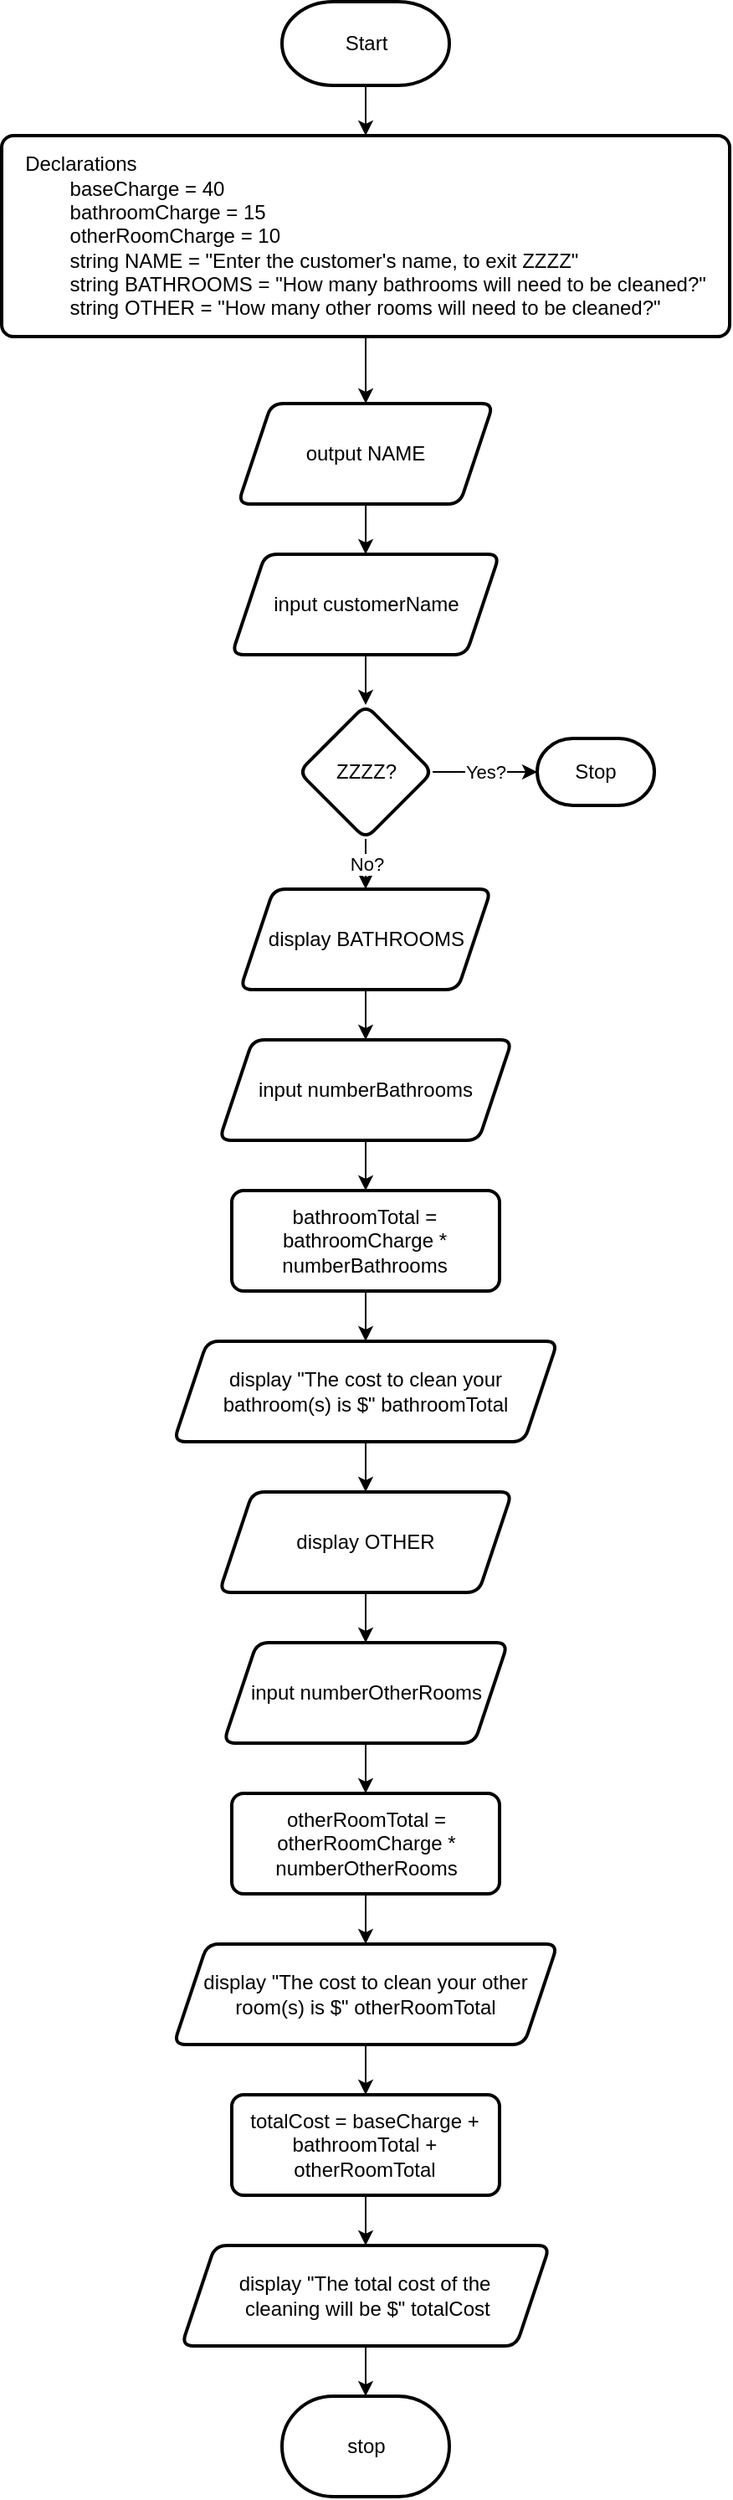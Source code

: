 <mxfile version="28.2.0">
  <diagram name="Page-1" id="HhvsPXq_q-MOT7obJK1h">
    <mxGraphModel dx="968" dy="583" grid="1" gridSize="10" guides="1" tooltips="1" connect="1" arrows="1" fold="1" page="1" pageScale="1" pageWidth="850" pageHeight="1100" math="0" shadow="0">
      <root>
        <mxCell id="0" />
        <mxCell id="1" parent="0" />
        <mxCell id="F8O-gol6VWZ1Z-7q0G7--53" value="" style="group" vertex="1" connectable="0" parent="1">
          <mxGeometry x="200" y="50" width="435" height="1490" as="geometry" />
        </mxCell>
        <mxCell id="F8O-gol6VWZ1Z-7q0G7--4" value="" style="edgeStyle=orthogonalEdgeStyle;rounded=0;orthogonalLoop=1;jettySize=auto;html=1;" edge="1" parent="F8O-gol6VWZ1Z-7q0G7--53" source="F8O-gol6VWZ1Z-7q0G7--2" target="F8O-gol6VWZ1Z-7q0G7--3">
          <mxGeometry relative="1" as="geometry" />
        </mxCell>
        <mxCell id="F8O-gol6VWZ1Z-7q0G7--2" value="Start" style="strokeWidth=2;html=1;shape=mxgraph.flowchart.terminator;whiteSpace=wrap;" vertex="1" parent="F8O-gol6VWZ1Z-7q0G7--53">
          <mxGeometry x="167.5" width="100" height="50" as="geometry" />
        </mxCell>
        <mxCell id="F8O-gol6VWZ1Z-7q0G7--6" value="" style="edgeStyle=orthogonalEdgeStyle;rounded=0;orthogonalLoop=1;jettySize=auto;html=1;" edge="1" parent="F8O-gol6VWZ1Z-7q0G7--53" source="F8O-gol6VWZ1Z-7q0G7--3" target="F8O-gol6VWZ1Z-7q0G7--5">
          <mxGeometry relative="1" as="geometry" />
        </mxCell>
        <mxCell id="F8O-gol6VWZ1Z-7q0G7--3" value="&lt;div style=&quot;text-align: left;&quot;&gt;Declarations&lt;/div&gt;&lt;div&gt;&lt;div style=&quot;text-align: left;&quot;&gt;&lt;span style=&quot;white-space: pre;&quot;&gt;&#x9;baseCharge = 40&lt;/span&gt;&lt;br&gt;&lt;/div&gt;&lt;div style=&quot;text-align: left;&quot;&gt;&lt;span style=&quot;white-space: pre;&quot;&gt;&#x9;bathroomCharge = 15&lt;/span&gt;&lt;br&gt;&lt;/div&gt;&lt;/div&gt;&lt;div style=&quot;text-align: left;&quot;&gt;&lt;span style=&quot;white-space: pre;&quot;&gt;&lt;span style=&quot;white-space: pre;&quot;&gt;&#x9;otherRoomCharge = 10&lt;/span&gt;&lt;br&gt;&lt;/span&gt;&lt;/div&gt;&lt;div style=&quot;text-align: left;&quot;&gt;&lt;span style=&quot;white-space: pre;&quot;&gt;&lt;span style=&quot;white-space: pre;&quot;&gt;&lt;span style=&quot;white-space: pre;&quot;&gt;&#x9;string NAME = &quot;Enter the customer&#39;s name, to exit ZZZZ&quot;&lt;/span&gt;&lt;br&gt;&lt;/span&gt;&lt;/span&gt;&lt;/div&gt;&lt;div style=&quot;text-align: left;&quot;&gt;&lt;span style=&quot;white-space: pre;&quot;&gt;&lt;span style=&quot;white-space: pre;&quot;&gt;&lt;span style=&quot;white-space: pre;&quot;&gt;&lt;span style=&quot;white-space: pre;&quot;&gt;&#x9;string BATHROOMS = &quot;How many bathrooms will need to be cleaned?&quot;&lt;/span&gt;&lt;br&gt;&lt;/span&gt;&lt;/span&gt;&lt;/span&gt;&lt;/div&gt;&lt;div style=&quot;text-align: left;&quot;&gt;&lt;span style=&quot;white-space: pre;&quot;&gt;&lt;span style=&quot;white-space: pre;&quot;&gt;&lt;span style=&quot;white-space: pre;&quot;&gt;&lt;span style=&quot;white-space: pre;&quot;&gt;&lt;span style=&quot;white-space: pre;&quot;&gt;&#x9;string OTHER = &quot;How many other rooms will need to be cleaned?&quot;&lt;/span&gt;&lt;br&gt;&lt;/span&gt;&lt;/span&gt;&lt;/span&gt;&lt;/span&gt;&lt;/div&gt;" style="rounded=1;whiteSpace=wrap;html=1;absoluteArcSize=1;arcSize=14;strokeWidth=2;" vertex="1" parent="F8O-gol6VWZ1Z-7q0G7--53">
          <mxGeometry y="80" width="435" height="120" as="geometry" />
        </mxCell>
        <mxCell id="F8O-gol6VWZ1Z-7q0G7--8" value="" style="edgeStyle=orthogonalEdgeStyle;rounded=0;orthogonalLoop=1;jettySize=auto;html=1;" edge="1" parent="F8O-gol6VWZ1Z-7q0G7--53" source="F8O-gol6VWZ1Z-7q0G7--5" target="F8O-gol6VWZ1Z-7q0G7--7">
          <mxGeometry relative="1" as="geometry" />
        </mxCell>
        <mxCell id="F8O-gol6VWZ1Z-7q0G7--5" value="output NAME" style="shape=parallelogram;perimeter=parallelogramPerimeter;whiteSpace=wrap;html=1;fixedSize=1;rounded=1;absoluteArcSize=1;arcSize=14;strokeWidth=2;" vertex="1" parent="F8O-gol6VWZ1Z-7q0G7--53">
          <mxGeometry x="141.25" y="240" width="152.5" height="60" as="geometry" />
        </mxCell>
        <mxCell id="F8O-gol6VWZ1Z-7q0G7--11" value="" style="edgeStyle=orthogonalEdgeStyle;rounded=0;orthogonalLoop=1;jettySize=auto;html=1;" edge="1" parent="F8O-gol6VWZ1Z-7q0G7--53" source="F8O-gol6VWZ1Z-7q0G7--7" target="F8O-gol6VWZ1Z-7q0G7--10">
          <mxGeometry relative="1" as="geometry" />
        </mxCell>
        <mxCell id="F8O-gol6VWZ1Z-7q0G7--7" value="input customerName" style="shape=parallelogram;perimeter=parallelogramPerimeter;whiteSpace=wrap;html=1;fixedSize=1;rounded=1;absoluteArcSize=1;arcSize=14;strokeWidth=2;" vertex="1" parent="F8O-gol6VWZ1Z-7q0G7--53">
          <mxGeometry x="137.5" y="330" width="160" height="60" as="geometry" />
        </mxCell>
        <mxCell id="F8O-gol6VWZ1Z-7q0G7--13" value="No?" style="edgeStyle=orthogonalEdgeStyle;rounded=0;orthogonalLoop=1;jettySize=auto;html=1;" edge="1" parent="F8O-gol6VWZ1Z-7q0G7--53" source="F8O-gol6VWZ1Z-7q0G7--10" target="F8O-gol6VWZ1Z-7q0G7--12">
          <mxGeometry relative="1" as="geometry" />
        </mxCell>
        <mxCell id="F8O-gol6VWZ1Z-7q0G7--38" value="Yes?" style="edgeStyle=orthogonalEdgeStyle;rounded=0;orthogonalLoop=1;jettySize=auto;html=1;" edge="1" parent="F8O-gol6VWZ1Z-7q0G7--53" source="F8O-gol6VWZ1Z-7q0G7--10" target="F8O-gol6VWZ1Z-7q0G7--37">
          <mxGeometry relative="1" as="geometry" />
        </mxCell>
        <mxCell id="F8O-gol6VWZ1Z-7q0G7--10" value="ZZZZ?" style="rhombus;whiteSpace=wrap;html=1;rounded=1;absoluteArcSize=1;arcSize=14;strokeWidth=2;" vertex="1" parent="F8O-gol6VWZ1Z-7q0G7--53">
          <mxGeometry x="177.5" y="420" width="80" height="80" as="geometry" />
        </mxCell>
        <mxCell id="F8O-gol6VWZ1Z-7q0G7--15" value="" style="edgeStyle=orthogonalEdgeStyle;rounded=0;orthogonalLoop=1;jettySize=auto;html=1;" edge="1" parent="F8O-gol6VWZ1Z-7q0G7--53" source="F8O-gol6VWZ1Z-7q0G7--12" target="F8O-gol6VWZ1Z-7q0G7--14">
          <mxGeometry relative="1" as="geometry" />
        </mxCell>
        <mxCell id="F8O-gol6VWZ1Z-7q0G7--12" value="display BATHROOMS" style="shape=parallelogram;perimeter=parallelogramPerimeter;whiteSpace=wrap;html=1;fixedSize=1;rounded=1;absoluteArcSize=1;arcSize=14;strokeWidth=2;" vertex="1" parent="F8O-gol6VWZ1Z-7q0G7--53">
          <mxGeometry x="142.5" y="530" width="150" height="60" as="geometry" />
        </mxCell>
        <mxCell id="F8O-gol6VWZ1Z-7q0G7--29" value="" style="edgeStyle=orthogonalEdgeStyle;rounded=0;orthogonalLoop=1;jettySize=auto;html=1;" edge="1" parent="F8O-gol6VWZ1Z-7q0G7--53" source="F8O-gol6VWZ1Z-7q0G7--14" target="F8O-gol6VWZ1Z-7q0G7--28">
          <mxGeometry relative="1" as="geometry" />
        </mxCell>
        <mxCell id="F8O-gol6VWZ1Z-7q0G7--14" value="input numberBathrooms" style="shape=parallelogram;perimeter=parallelogramPerimeter;whiteSpace=wrap;html=1;fixedSize=1;rounded=1;absoluteArcSize=1;arcSize=14;strokeWidth=2;" vertex="1" parent="F8O-gol6VWZ1Z-7q0G7--53">
          <mxGeometry x="130" y="620" width="175" height="60" as="geometry" />
        </mxCell>
        <mxCell id="F8O-gol6VWZ1Z-7q0G7--41" value="" style="edgeStyle=orthogonalEdgeStyle;rounded=0;orthogonalLoop=1;jettySize=auto;html=1;" edge="1" parent="F8O-gol6VWZ1Z-7q0G7--53" source="F8O-gol6VWZ1Z-7q0G7--28" target="F8O-gol6VWZ1Z-7q0G7--40">
          <mxGeometry relative="1" as="geometry" />
        </mxCell>
        <mxCell id="F8O-gol6VWZ1Z-7q0G7--28" value="bathroomTotal = bathroomCharge * numberBathrooms" style="rounded=1;whiteSpace=wrap;html=1;absoluteArcSize=1;arcSize=14;strokeWidth=2;" vertex="1" parent="F8O-gol6VWZ1Z-7q0G7--53">
          <mxGeometry x="137.49" y="710" width="160" height="60" as="geometry" />
        </mxCell>
        <mxCell id="F8O-gol6VWZ1Z-7q0G7--37" value="Stop" style="strokeWidth=2;html=1;shape=mxgraph.flowchart.terminator;whiteSpace=wrap;" vertex="1" parent="F8O-gol6VWZ1Z-7q0G7--53">
          <mxGeometry x="320" y="440" width="70" height="40" as="geometry" />
        </mxCell>
        <mxCell id="F8O-gol6VWZ1Z-7q0G7--42" value="" style="edgeStyle=orthogonalEdgeStyle;rounded=0;orthogonalLoop=1;jettySize=auto;html=1;" edge="1" parent="F8O-gol6VWZ1Z-7q0G7--53" source="F8O-gol6VWZ1Z-7q0G7--40" target="F8O-gol6VWZ1Z-7q0G7--20">
          <mxGeometry relative="1" as="geometry" />
        </mxCell>
        <mxCell id="F8O-gol6VWZ1Z-7q0G7--40" value="display &quot;The cost to clean your bathroom(s) is $&quot; bathroomTotal" style="shape=parallelogram;perimeter=parallelogramPerimeter;whiteSpace=wrap;html=1;fixedSize=1;rounded=1;absoluteArcSize=1;arcSize=14;strokeWidth=2;" vertex="1" parent="F8O-gol6VWZ1Z-7q0G7--53">
          <mxGeometry x="102.81" y="800" width="229.37" height="60" as="geometry" />
        </mxCell>
        <mxCell id="F8O-gol6VWZ1Z-7q0G7--23" value="" style="edgeStyle=orthogonalEdgeStyle;rounded=0;orthogonalLoop=1;jettySize=auto;html=1;" edge="1" parent="F8O-gol6VWZ1Z-7q0G7--53" source="F8O-gol6VWZ1Z-7q0G7--20" target="F8O-gol6VWZ1Z-7q0G7--22">
          <mxGeometry relative="1" as="geometry" />
        </mxCell>
        <mxCell id="F8O-gol6VWZ1Z-7q0G7--20" value="display OTHER" style="shape=parallelogram;perimeter=parallelogramPerimeter;whiteSpace=wrap;html=1;fixedSize=1;rounded=1;absoluteArcSize=1;arcSize=14;strokeWidth=2;" vertex="1" parent="F8O-gol6VWZ1Z-7q0G7--53">
          <mxGeometry x="129.99" y="890" width="175" height="60" as="geometry" />
        </mxCell>
        <mxCell id="F8O-gol6VWZ1Z-7q0G7--46" value="" style="edgeStyle=orthogonalEdgeStyle;rounded=0;orthogonalLoop=1;jettySize=auto;html=1;" edge="1" parent="F8O-gol6VWZ1Z-7q0G7--53" source="F8O-gol6VWZ1Z-7q0G7--22" target="F8O-gol6VWZ1Z-7q0G7--31">
          <mxGeometry relative="1" as="geometry" />
        </mxCell>
        <mxCell id="F8O-gol6VWZ1Z-7q0G7--22" value="input numberOtherRooms" style="shape=parallelogram;perimeter=parallelogramPerimeter;whiteSpace=wrap;html=1;fixedSize=1;rounded=1;absoluteArcSize=1;arcSize=14;strokeWidth=2;" vertex="1" parent="F8O-gol6VWZ1Z-7q0G7--53">
          <mxGeometry x="132.5" y="980" width="170" height="60" as="geometry" />
        </mxCell>
        <mxCell id="F8O-gol6VWZ1Z-7q0G7--48" value="" style="edgeStyle=orthogonalEdgeStyle;rounded=0;orthogonalLoop=1;jettySize=auto;html=1;" edge="1" parent="F8O-gol6VWZ1Z-7q0G7--53" source="F8O-gol6VWZ1Z-7q0G7--45" target="F8O-gol6VWZ1Z-7q0G7--33">
          <mxGeometry relative="1" as="geometry" />
        </mxCell>
        <mxCell id="F8O-gol6VWZ1Z-7q0G7--45" value="display &quot;The cost to clean your other room(s) is $&quot; otherRoomTotal" style="shape=parallelogram;perimeter=parallelogramPerimeter;whiteSpace=wrap;html=1;fixedSize=1;rounded=1;absoluteArcSize=1;arcSize=14;strokeWidth=2;" vertex="1" parent="F8O-gol6VWZ1Z-7q0G7--53">
          <mxGeometry x="102.81" y="1160" width="229.37" height="60" as="geometry" />
        </mxCell>
        <mxCell id="F8O-gol6VWZ1Z-7q0G7--47" value="" style="edgeStyle=orthogonalEdgeStyle;rounded=0;orthogonalLoop=1;jettySize=auto;html=1;" edge="1" parent="F8O-gol6VWZ1Z-7q0G7--53" source="F8O-gol6VWZ1Z-7q0G7--31" target="F8O-gol6VWZ1Z-7q0G7--45">
          <mxGeometry relative="1" as="geometry" />
        </mxCell>
        <mxCell id="F8O-gol6VWZ1Z-7q0G7--31" value="otherRoomTotal =&lt;div&gt;otherRoomCharge * numberOtherRooms&lt;/div&gt;" style="whiteSpace=wrap;html=1;rounded=1;absoluteArcSize=1;arcSize=14;strokeWidth=2;" vertex="1" parent="F8O-gol6VWZ1Z-7q0G7--53">
          <mxGeometry x="137.5" y="1070" width="160" height="60" as="geometry" />
        </mxCell>
        <mxCell id="F8O-gol6VWZ1Z-7q0G7--50" value="" style="edgeStyle=orthogonalEdgeStyle;rounded=0;orthogonalLoop=1;jettySize=auto;html=1;" edge="1" parent="F8O-gol6VWZ1Z-7q0G7--53" source="F8O-gol6VWZ1Z-7q0G7--33" target="F8O-gol6VWZ1Z-7q0G7--49">
          <mxGeometry relative="1" as="geometry" />
        </mxCell>
        <mxCell id="F8O-gol6VWZ1Z-7q0G7--33" value="totalCost = baseCharge + bathroomTotal + otherRoomTotal" style="whiteSpace=wrap;html=1;rounded=1;absoluteArcSize=1;arcSize=14;strokeWidth=2;" vertex="1" parent="F8O-gol6VWZ1Z-7q0G7--53">
          <mxGeometry x="137.49" y="1250" width="160" height="60" as="geometry" />
        </mxCell>
        <mxCell id="F8O-gol6VWZ1Z-7q0G7--52" value="" style="edgeStyle=orthogonalEdgeStyle;rounded=0;orthogonalLoop=1;jettySize=auto;html=1;" edge="1" parent="F8O-gol6VWZ1Z-7q0G7--53" source="F8O-gol6VWZ1Z-7q0G7--49" target="F8O-gol6VWZ1Z-7q0G7--51">
          <mxGeometry relative="1" as="geometry" />
        </mxCell>
        <mxCell id="F8O-gol6VWZ1Z-7q0G7--49" value="display &quot;The total cost of the&lt;div&gt;&amp;nbsp;cleaning will be $&quot; totalCost&lt;/div&gt;" style="shape=parallelogram;perimeter=parallelogramPerimeter;whiteSpace=wrap;html=1;fixedSize=1;rounded=1;absoluteArcSize=1;arcSize=14;strokeWidth=2;" vertex="1" parent="F8O-gol6VWZ1Z-7q0G7--53">
          <mxGeometry x="107.49" y="1340" width="220" height="60" as="geometry" />
        </mxCell>
        <mxCell id="F8O-gol6VWZ1Z-7q0G7--51" value="stop" style="strokeWidth=2;html=1;shape=mxgraph.flowchart.terminator;whiteSpace=wrap;" vertex="1" parent="F8O-gol6VWZ1Z-7q0G7--53">
          <mxGeometry x="167.5" y="1430" width="100" height="60" as="geometry" />
        </mxCell>
      </root>
    </mxGraphModel>
  </diagram>
</mxfile>
